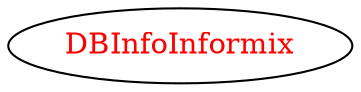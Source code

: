 digraph dependencyGraph {
 concentrate=true;
 ranksep="2.0";
 rankdir="LR"; 
 splines="ortho";
"DBInfoInformix" [fontcolor="red"];
}